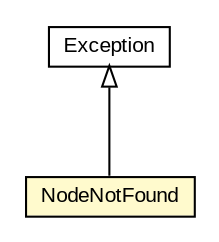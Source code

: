 #!/usr/local/bin/dot
#
# Class diagram 
# Generated by UMLGraph version R5_6-24-gf6e263 (http://www.umlgraph.org/)
#

digraph G {
	edge [fontname="arial",fontsize=10,labelfontname="arial",labelfontsize=10];
	node [fontname="arial",fontsize=10,shape=plaintext];
	nodesep=0.25;
	ranksep=0.5;
	// com.id.droneapi.mock.exception.NodeNotFound
	c2810 [label=<<table title="com.id.droneapi.mock.exception.NodeNotFound" border="0" cellborder="1" cellspacing="0" cellpadding="2" port="p" bgcolor="lemonChiffon" href="./NodeNotFound.html">
		<tr><td><table border="0" cellspacing="0" cellpadding="1">
<tr><td align="center" balign="center"> NodeNotFound </td></tr>
		</table></td></tr>
		</table>>, URL="./NodeNotFound.html", fontname="arial", fontcolor="black", fontsize=10.0];
	//com.id.droneapi.mock.exception.NodeNotFound extends java.lang.Exception
	c2817:p -> c2810:p [dir=back,arrowtail=empty];
	// java.lang.Exception
	c2817 [label=<<table title="java.lang.Exception" border="0" cellborder="1" cellspacing="0" cellpadding="2" port="p" href="http://java.sun.com/j2se/1.4.2/docs/api/java/lang/Exception.html">
		<tr><td><table border="0" cellspacing="0" cellpadding="1">
<tr><td align="center" balign="center"> Exception </td></tr>
		</table></td></tr>
		</table>>, URL="http://java.sun.com/j2se/1.4.2/docs/api/java/lang/Exception.html", fontname="arial", fontcolor="black", fontsize=10.0];
}

